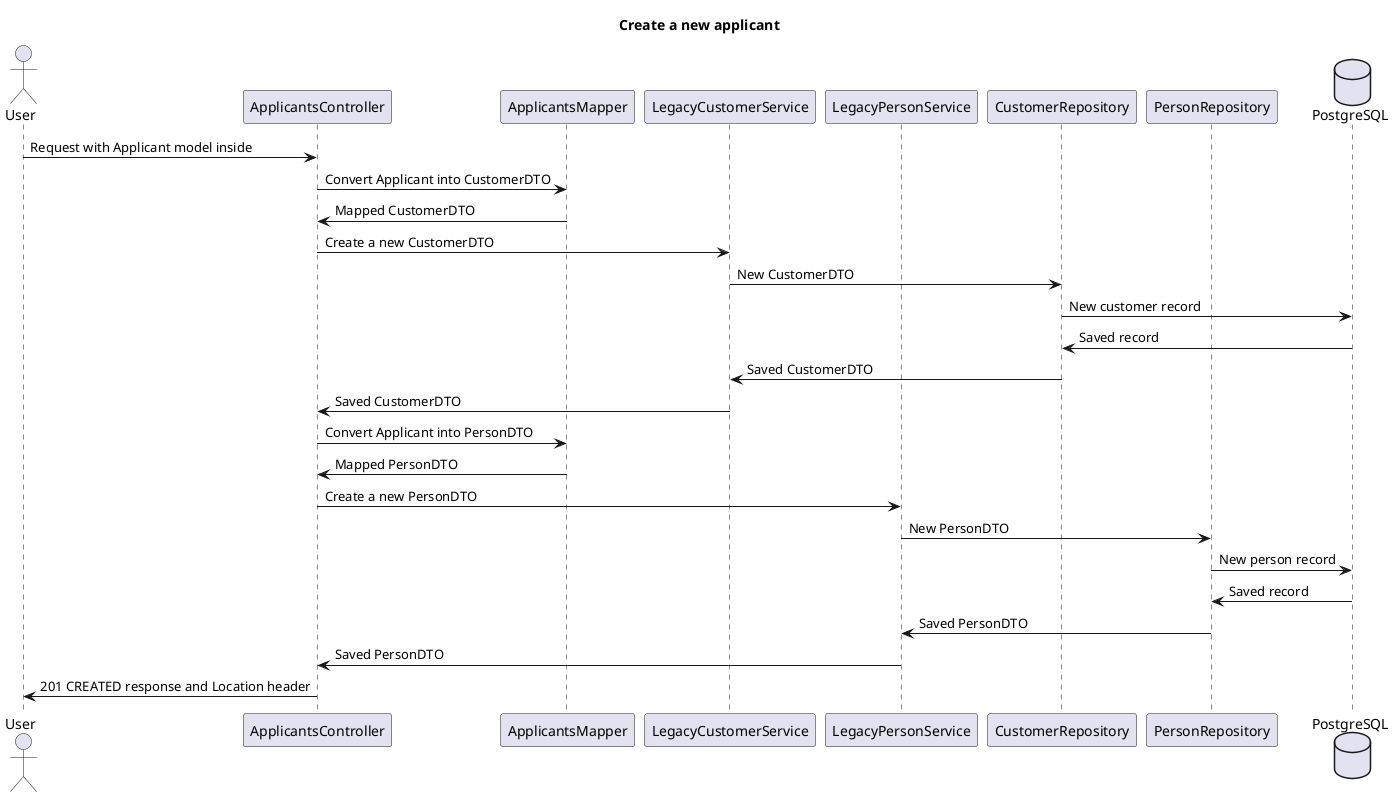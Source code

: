 @startuml Create a new applicant
    title Create a new applicant

    actor User as user
    participant ApplicantsController as applicantsController
    participant ApplicantsMapper as applicantsMapper
    participant LegacyCustomerService as customerService
    participant LegacyPersonService as personService
	participant CustomerRepository as customerRepository
	participant PersonRepository as personRepository
	database PostgreSQL as db

    user -> applicantsController: Request with Applicant model inside
        
        applicantsController -> applicantsMapper: Convert Applicant into CustomerDTO
        applicantsMapper -> applicantsController: Mapped CustomerDTO

        applicantsController -> customerService: Create a new CustomerDTO
			customerService -> customerRepository: New CustomerDTO
				customerRepository -> db: New customer record
				db -> customerRepository: Saved record
			customerRepository -> customerService: Saved CustomerDTO
        customerService -> applicantsController: Saved CustomerDTO

        applicantsController -> applicantsMapper: Convert Applicant into PersonDTO
        applicantsMapper -> applicantsController: Mapped PersonDTO

        applicantsController -> personService: Create a new PersonDTO
            personService -> personRepository: New PersonDTO
				personRepository -> db: New person record
				db -> personRepository: Saved record
			personRepository -> personService: Saved PersonDTO
		personService -> applicantsController: Saved PersonDTO

    applicantsController -> user: 201 CREATED response and Location header
@enduml